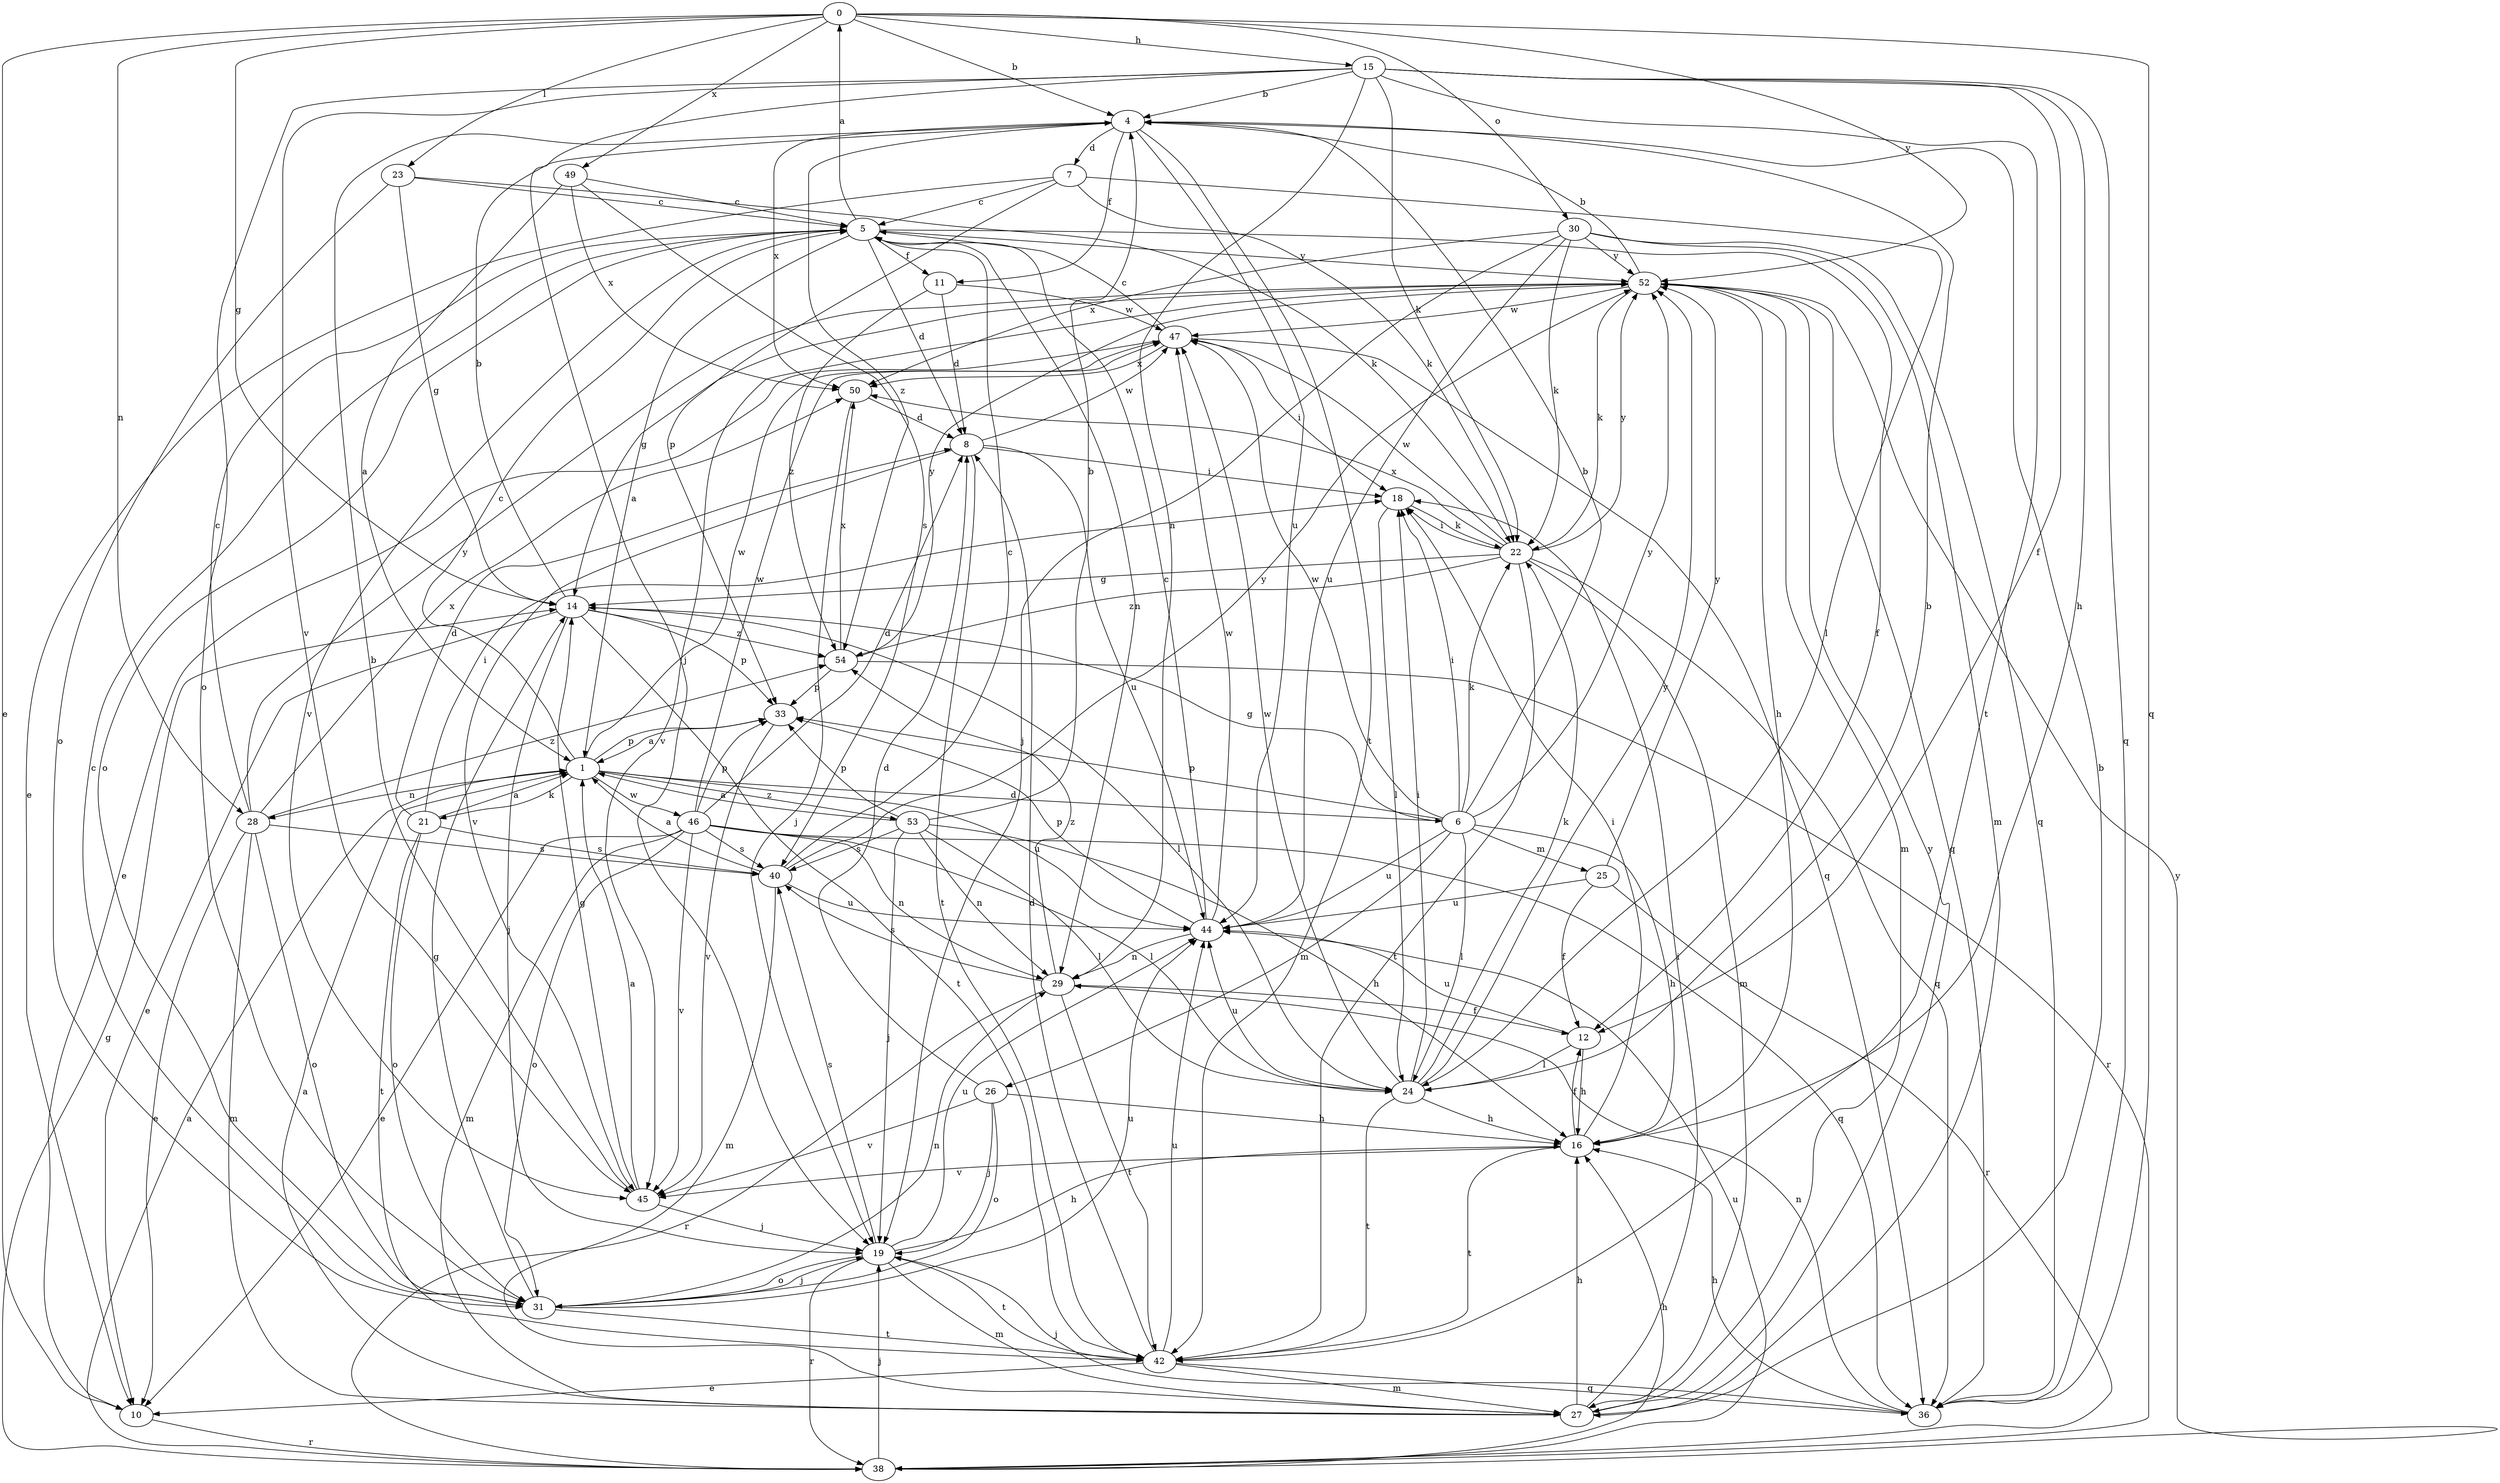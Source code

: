 strict digraph  {
0;
1;
4;
5;
6;
7;
8;
10;
11;
12;
14;
15;
16;
18;
19;
21;
22;
23;
24;
25;
26;
27;
28;
29;
30;
31;
33;
36;
38;
40;
42;
44;
45;
46;
47;
49;
50;
52;
53;
54;
0 -> 4  [label=b];
0 -> 10  [label=e];
0 -> 14  [label=g];
0 -> 15  [label=h];
0 -> 23  [label=l];
0 -> 28  [label=n];
0 -> 30  [label=o];
0 -> 36  [label=q];
0 -> 49  [label=x];
0 -> 52  [label=y];
1 -> 5  [label=c];
1 -> 6  [label=d];
1 -> 21  [label=k];
1 -> 28  [label=n];
1 -> 33  [label=p];
1 -> 44  [label=u];
1 -> 46  [label=w];
1 -> 47  [label=w];
1 -> 53  [label=z];
4 -> 7  [label=d];
4 -> 11  [label=f];
4 -> 42  [label=t];
4 -> 44  [label=u];
4 -> 50  [label=x];
4 -> 54  [label=z];
5 -> 0  [label=a];
5 -> 1  [label=a];
5 -> 8  [label=d];
5 -> 11  [label=f];
5 -> 12  [label=f];
5 -> 29  [label=n];
5 -> 31  [label=o];
5 -> 45  [label=v];
5 -> 52  [label=y];
6 -> 4  [label=b];
6 -> 14  [label=g];
6 -> 16  [label=h];
6 -> 18  [label=i];
6 -> 22  [label=k];
6 -> 24  [label=l];
6 -> 25  [label=m];
6 -> 26  [label=m];
6 -> 33  [label=p];
6 -> 44  [label=u];
6 -> 47  [label=w];
6 -> 52  [label=y];
7 -> 5  [label=c];
7 -> 10  [label=e];
7 -> 22  [label=k];
7 -> 24  [label=l];
7 -> 33  [label=p];
8 -> 18  [label=i];
8 -> 42  [label=t];
8 -> 44  [label=u];
8 -> 45  [label=v];
8 -> 47  [label=w];
10 -> 38  [label=r];
11 -> 8  [label=d];
11 -> 47  [label=w];
11 -> 54  [label=z];
12 -> 16  [label=h];
12 -> 24  [label=l];
12 -> 44  [label=u];
14 -> 4  [label=b];
14 -> 10  [label=e];
14 -> 19  [label=j];
14 -> 24  [label=l];
14 -> 33  [label=p];
14 -> 42  [label=t];
14 -> 54  [label=z];
15 -> 4  [label=b];
15 -> 12  [label=f];
15 -> 16  [label=h];
15 -> 19  [label=j];
15 -> 22  [label=k];
15 -> 29  [label=n];
15 -> 31  [label=o];
15 -> 36  [label=q];
15 -> 42  [label=t];
15 -> 45  [label=v];
16 -> 12  [label=f];
16 -> 18  [label=i];
16 -> 42  [label=t];
16 -> 45  [label=v];
18 -> 22  [label=k];
18 -> 24  [label=l];
19 -> 16  [label=h];
19 -> 27  [label=m];
19 -> 31  [label=o];
19 -> 38  [label=r];
19 -> 40  [label=s];
19 -> 42  [label=t];
19 -> 44  [label=u];
21 -> 1  [label=a];
21 -> 8  [label=d];
21 -> 18  [label=i];
21 -> 31  [label=o];
21 -> 40  [label=s];
21 -> 42  [label=t];
22 -> 14  [label=g];
22 -> 18  [label=i];
22 -> 27  [label=m];
22 -> 36  [label=q];
22 -> 42  [label=t];
22 -> 47  [label=w];
22 -> 50  [label=x];
22 -> 52  [label=y];
22 -> 54  [label=z];
23 -> 5  [label=c];
23 -> 14  [label=g];
23 -> 22  [label=k];
23 -> 31  [label=o];
24 -> 4  [label=b];
24 -> 16  [label=h];
24 -> 18  [label=i];
24 -> 22  [label=k];
24 -> 42  [label=t];
24 -> 44  [label=u];
24 -> 47  [label=w];
24 -> 52  [label=y];
25 -> 12  [label=f];
25 -> 38  [label=r];
25 -> 44  [label=u];
25 -> 52  [label=y];
26 -> 8  [label=d];
26 -> 16  [label=h];
26 -> 19  [label=j];
26 -> 31  [label=o];
26 -> 45  [label=v];
27 -> 1  [label=a];
27 -> 4  [label=b];
27 -> 16  [label=h];
27 -> 18  [label=i];
27 -> 52  [label=y];
28 -> 5  [label=c];
28 -> 10  [label=e];
28 -> 27  [label=m];
28 -> 31  [label=o];
28 -> 40  [label=s];
28 -> 50  [label=x];
28 -> 52  [label=y];
28 -> 54  [label=z];
29 -> 12  [label=f];
29 -> 38  [label=r];
29 -> 40  [label=s];
29 -> 42  [label=t];
29 -> 54  [label=z];
30 -> 19  [label=j];
30 -> 22  [label=k];
30 -> 27  [label=m];
30 -> 36  [label=q];
30 -> 44  [label=u];
30 -> 50  [label=x];
30 -> 52  [label=y];
31 -> 5  [label=c];
31 -> 14  [label=g];
31 -> 19  [label=j];
31 -> 29  [label=n];
31 -> 42  [label=t];
31 -> 44  [label=u];
33 -> 1  [label=a];
33 -> 45  [label=v];
36 -> 16  [label=h];
36 -> 19  [label=j];
36 -> 29  [label=n];
38 -> 1  [label=a];
38 -> 14  [label=g];
38 -> 16  [label=h];
38 -> 19  [label=j];
38 -> 44  [label=u];
38 -> 52  [label=y];
40 -> 1  [label=a];
40 -> 5  [label=c];
40 -> 27  [label=m];
40 -> 44  [label=u];
40 -> 52  [label=y];
42 -> 8  [label=d];
42 -> 10  [label=e];
42 -> 27  [label=m];
42 -> 36  [label=q];
42 -> 44  [label=u];
44 -> 5  [label=c];
44 -> 29  [label=n];
44 -> 33  [label=p];
44 -> 47  [label=w];
45 -> 1  [label=a];
45 -> 4  [label=b];
45 -> 14  [label=g];
45 -> 19  [label=j];
46 -> 8  [label=d];
46 -> 10  [label=e];
46 -> 24  [label=l];
46 -> 27  [label=m];
46 -> 29  [label=n];
46 -> 31  [label=o];
46 -> 33  [label=p];
46 -> 36  [label=q];
46 -> 40  [label=s];
46 -> 45  [label=v];
46 -> 47  [label=w];
47 -> 5  [label=c];
47 -> 10  [label=e];
47 -> 18  [label=i];
47 -> 36  [label=q];
47 -> 50  [label=x];
49 -> 1  [label=a];
49 -> 5  [label=c];
49 -> 40  [label=s];
49 -> 50  [label=x];
50 -> 8  [label=d];
50 -> 19  [label=j];
52 -> 4  [label=b];
52 -> 14  [label=g];
52 -> 16  [label=h];
52 -> 22  [label=k];
52 -> 27  [label=m];
52 -> 36  [label=q];
52 -> 45  [label=v];
52 -> 47  [label=w];
53 -> 1  [label=a];
53 -> 4  [label=b];
53 -> 16  [label=h];
53 -> 19  [label=j];
53 -> 24  [label=l];
53 -> 29  [label=n];
53 -> 33  [label=p];
53 -> 40  [label=s];
54 -> 33  [label=p];
54 -> 38  [label=r];
54 -> 50  [label=x];
54 -> 52  [label=y];
}
